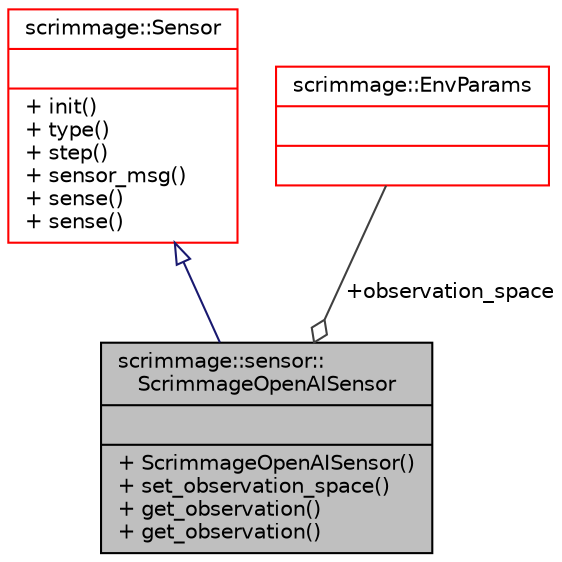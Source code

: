 digraph "scrimmage::sensor::ScrimmageOpenAISensor"
{
 // LATEX_PDF_SIZE
  edge [fontname="Helvetica",fontsize="10",labelfontname="Helvetica",labelfontsize="10"];
  node [fontname="Helvetica",fontsize="10",shape=record];
  Node1 [label="{scrimmage::sensor::\lScrimmageOpenAISensor\n||+ ScrimmageOpenAISensor()\l+ set_observation_space()\l+ get_observation()\l+ get_observation()\l}",height=0.2,width=0.4,color="black", fillcolor="grey75", style="filled", fontcolor="black",tooltip=" "];
  Node2 -> Node1 [dir="back",color="midnightblue",fontsize="10",style="solid",arrowtail="onormal",fontname="Helvetica"];
  Node2 [label="{scrimmage::Sensor\n||+ init()\l+ type()\l+ step()\l+ sensor_msg()\l+ sense()\l+ sense()\l}",height=0.2,width=0.4,color="red", fillcolor="white", style="filled",URL="$classscrimmage_1_1Sensor.html",tooltip=" "];
  Node93 -> Node1 [color="grey25",fontsize="10",style="solid",label=" +observation_space" ,arrowhead="odiamond",fontname="Helvetica"];
  Node93 [label="{scrimmage::EnvParams\n||}",height=0.2,width=0.4,color="red", fillcolor="white", style="filled",URL="$structscrimmage_1_1EnvParams.html",tooltip=" "];
}

